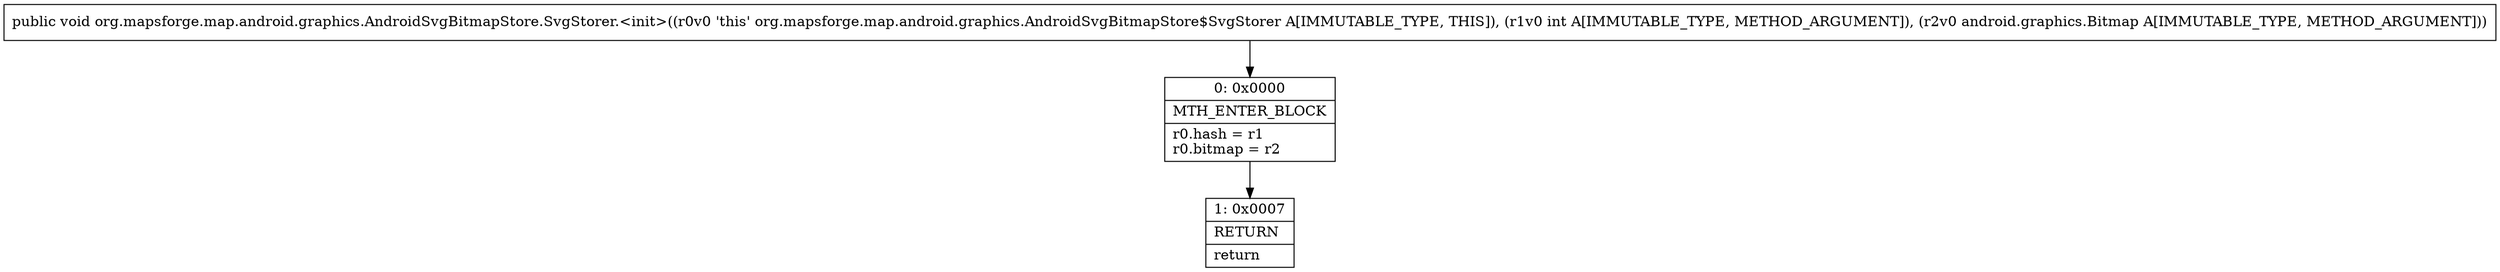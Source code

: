 digraph "CFG fororg.mapsforge.map.android.graphics.AndroidSvgBitmapStore.SvgStorer.\<init\>(ILandroid\/graphics\/Bitmap;)V" {
Node_0 [shape=record,label="{0\:\ 0x0000|MTH_ENTER_BLOCK\l|r0.hash = r1\lr0.bitmap = r2\l}"];
Node_1 [shape=record,label="{1\:\ 0x0007|RETURN\l|return\l}"];
MethodNode[shape=record,label="{public void org.mapsforge.map.android.graphics.AndroidSvgBitmapStore.SvgStorer.\<init\>((r0v0 'this' org.mapsforge.map.android.graphics.AndroidSvgBitmapStore$SvgStorer A[IMMUTABLE_TYPE, THIS]), (r1v0 int A[IMMUTABLE_TYPE, METHOD_ARGUMENT]), (r2v0 android.graphics.Bitmap A[IMMUTABLE_TYPE, METHOD_ARGUMENT])) }"];
MethodNode -> Node_0;
Node_0 -> Node_1;
}

